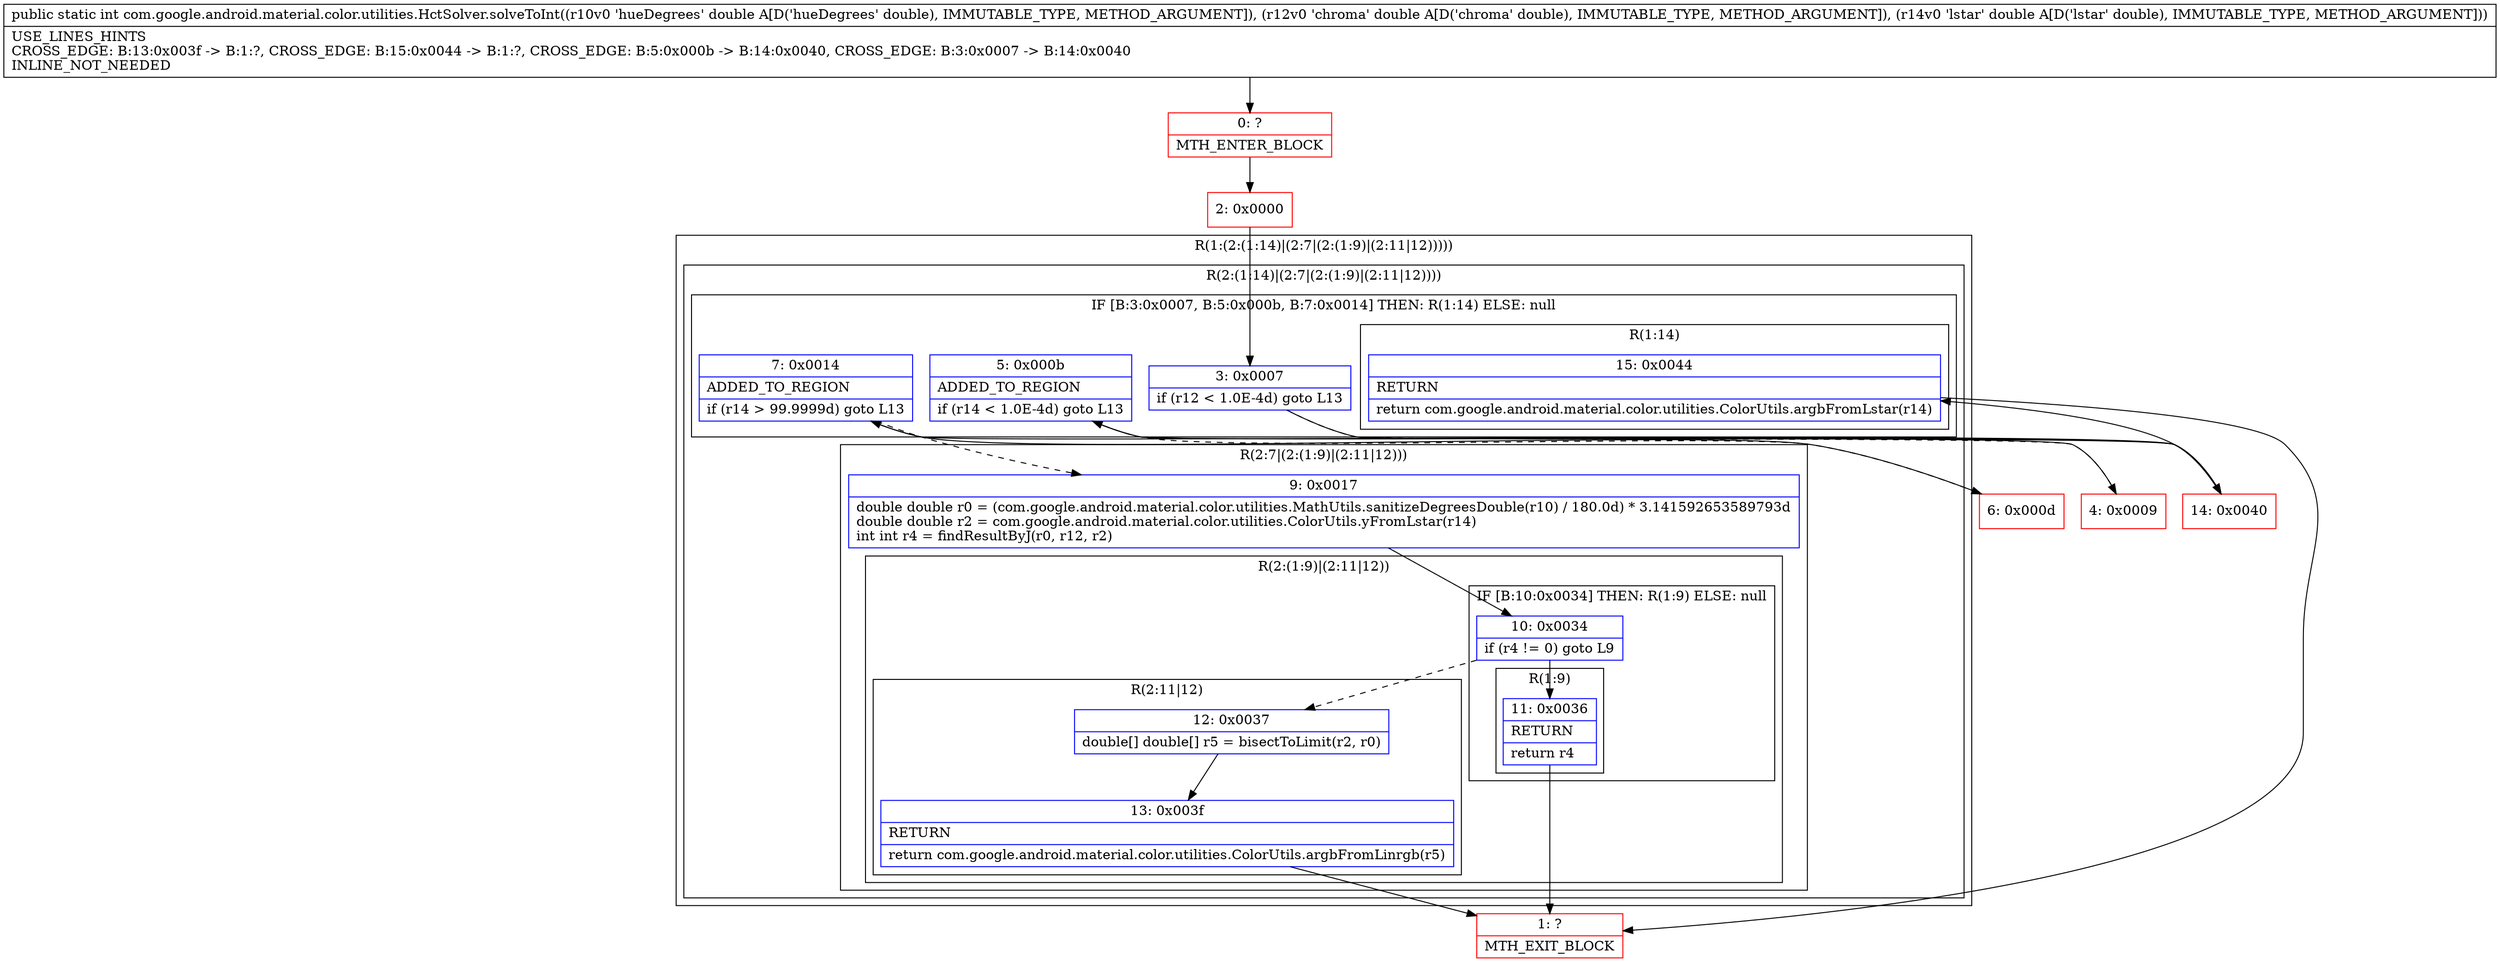 digraph "CFG forcom.google.android.material.color.utilities.HctSolver.solveToInt(DDD)I" {
subgraph cluster_Region_1497898852 {
label = "R(1:(2:(1:14)|(2:7|(2:(1:9)|(2:11|12)))))";
node [shape=record,color=blue];
subgraph cluster_Region_1613694744 {
label = "R(2:(1:14)|(2:7|(2:(1:9)|(2:11|12))))";
node [shape=record,color=blue];
subgraph cluster_IfRegion_2067174189 {
label = "IF [B:3:0x0007, B:5:0x000b, B:7:0x0014] THEN: R(1:14) ELSE: null";
node [shape=record,color=blue];
Node_3 [shape=record,label="{3\:\ 0x0007|if (r12 \< 1.0E\-4d) goto L13\l}"];
Node_5 [shape=record,label="{5\:\ 0x000b|ADDED_TO_REGION\l|if (r14 \< 1.0E\-4d) goto L13\l}"];
Node_7 [shape=record,label="{7\:\ 0x0014|ADDED_TO_REGION\l|if (r14 \> 99.9999d) goto L13\l}"];
subgraph cluster_Region_1306340341 {
label = "R(1:14)";
node [shape=record,color=blue];
Node_15 [shape=record,label="{15\:\ 0x0044|RETURN\l|return com.google.android.material.color.utilities.ColorUtils.argbFromLstar(r14)\l}"];
}
}
subgraph cluster_Region_16436832 {
label = "R(2:7|(2:(1:9)|(2:11|12)))";
node [shape=record,color=blue];
Node_9 [shape=record,label="{9\:\ 0x0017|double double r0 = (com.google.android.material.color.utilities.MathUtils.sanitizeDegreesDouble(r10) \/ 180.0d) * 3.141592653589793d\ldouble double r2 = com.google.android.material.color.utilities.ColorUtils.yFromLstar(r14)\lint int r4 = findResultByJ(r0, r12, r2)\l}"];
subgraph cluster_Region_1425522197 {
label = "R(2:(1:9)|(2:11|12))";
node [shape=record,color=blue];
subgraph cluster_IfRegion_926636506 {
label = "IF [B:10:0x0034] THEN: R(1:9) ELSE: null";
node [shape=record,color=blue];
Node_10 [shape=record,label="{10\:\ 0x0034|if (r4 != 0) goto L9\l}"];
subgraph cluster_Region_1293144406 {
label = "R(1:9)";
node [shape=record,color=blue];
Node_11 [shape=record,label="{11\:\ 0x0036|RETURN\l|return r4\l}"];
}
}
subgraph cluster_Region_486572752 {
label = "R(2:11|12)";
node [shape=record,color=blue];
Node_12 [shape=record,label="{12\:\ 0x0037|double[] double[] r5 = bisectToLimit(r2, r0)\l}"];
Node_13 [shape=record,label="{13\:\ 0x003f|RETURN\l|return com.google.android.material.color.utilities.ColorUtils.argbFromLinrgb(r5)\l}"];
}
}
}
}
}
Node_0 [shape=record,color=red,label="{0\:\ ?|MTH_ENTER_BLOCK\l}"];
Node_2 [shape=record,color=red,label="{2\:\ 0x0000}"];
Node_4 [shape=record,color=red,label="{4\:\ 0x0009}"];
Node_6 [shape=record,color=red,label="{6\:\ 0x000d}"];
Node_1 [shape=record,color=red,label="{1\:\ ?|MTH_EXIT_BLOCK\l}"];
Node_14 [shape=record,color=red,label="{14\:\ 0x0040}"];
MethodNode[shape=record,label="{public static int com.google.android.material.color.utilities.HctSolver.solveToInt((r10v0 'hueDegrees' double A[D('hueDegrees' double), IMMUTABLE_TYPE, METHOD_ARGUMENT]), (r12v0 'chroma' double A[D('chroma' double), IMMUTABLE_TYPE, METHOD_ARGUMENT]), (r14v0 'lstar' double A[D('lstar' double), IMMUTABLE_TYPE, METHOD_ARGUMENT]))  | USE_LINES_HINTS\lCROSS_EDGE: B:13:0x003f \-\> B:1:?, CROSS_EDGE: B:15:0x0044 \-\> B:1:?, CROSS_EDGE: B:5:0x000b \-\> B:14:0x0040, CROSS_EDGE: B:3:0x0007 \-\> B:14:0x0040\lINLINE_NOT_NEEDED\l}"];
MethodNode -> Node_0;Node_3 -> Node_4[style=dashed];
Node_3 -> Node_14;
Node_5 -> Node_6[style=dashed];
Node_5 -> Node_14;
Node_7 -> Node_9[style=dashed];
Node_7 -> Node_14;
Node_15 -> Node_1;
Node_9 -> Node_10;
Node_10 -> Node_11;
Node_10 -> Node_12[style=dashed];
Node_11 -> Node_1;
Node_12 -> Node_13;
Node_13 -> Node_1;
Node_0 -> Node_2;
Node_2 -> Node_3;
Node_4 -> Node_5;
Node_6 -> Node_7;
Node_14 -> Node_15;
}

